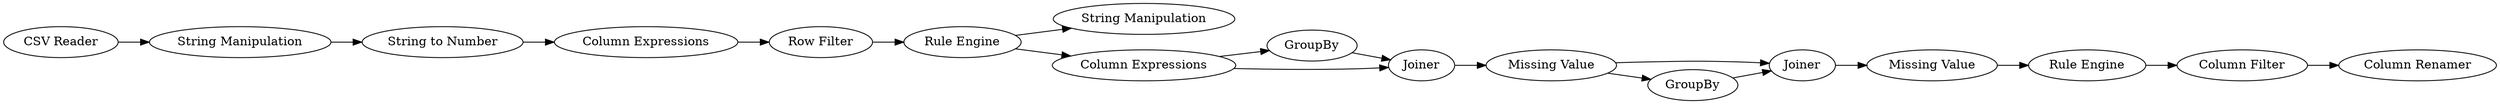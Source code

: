 digraph {
	"6283980830972877424_9" [label="Rule Engine"]
	"6283980830972877424_18" [label=Joiner]
	"6283980830972877424_4" [label="Column Expressions"]
	"6283980830972877424_20" [label="Rule Engine"]
	"6283980830972877424_19" [label="Missing Value"]
	"6283980830972877424_1" [label="CSV Reader"]
	"6283980830972877424_14" [label=GroupBy]
	"6283980830972877424_22" [label="Column Renamer"]
	"6283980830972877424_10" [label="String Manipulation"]
	"6283980830972877424_17" [label=GroupBy]
	"6283980830972877424_11" [label="String Manipulation"]
	"6283980830972877424_12" [label="Column Expressions"]
	"6283980830972877424_21" [label="Column Filter"]
	"6283980830972877424_15" [label=Joiner]
	"6283980830972877424_2" [label="String to Number"]
	"6283980830972877424_8" [label="Row Filter"]
	"6283980830972877424_16" [label="Missing Value"]
	"6283980830972877424_14" -> "6283980830972877424_15"
	"6283980830972877424_20" -> "6283980830972877424_21"
	"6283980830972877424_9" -> "6283980830972877424_12"
	"6283980830972877424_10" -> "6283980830972877424_2"
	"6283980830972877424_17" -> "6283980830972877424_18"
	"6283980830972877424_9" -> "6283980830972877424_11"
	"6283980830972877424_16" -> "6283980830972877424_17"
	"6283980830972877424_19" -> "6283980830972877424_20"
	"6283980830972877424_18" -> "6283980830972877424_19"
	"6283980830972877424_1" -> "6283980830972877424_10"
	"6283980830972877424_12" -> "6283980830972877424_14"
	"6283980830972877424_15" -> "6283980830972877424_16"
	"6283980830972877424_2" -> "6283980830972877424_4"
	"6283980830972877424_12" -> "6283980830972877424_15"
	"6283980830972877424_8" -> "6283980830972877424_9"
	"6283980830972877424_21" -> "6283980830972877424_22"
	"6283980830972877424_16" -> "6283980830972877424_18"
	"6283980830972877424_4" -> "6283980830972877424_8"
	rankdir=LR
}
